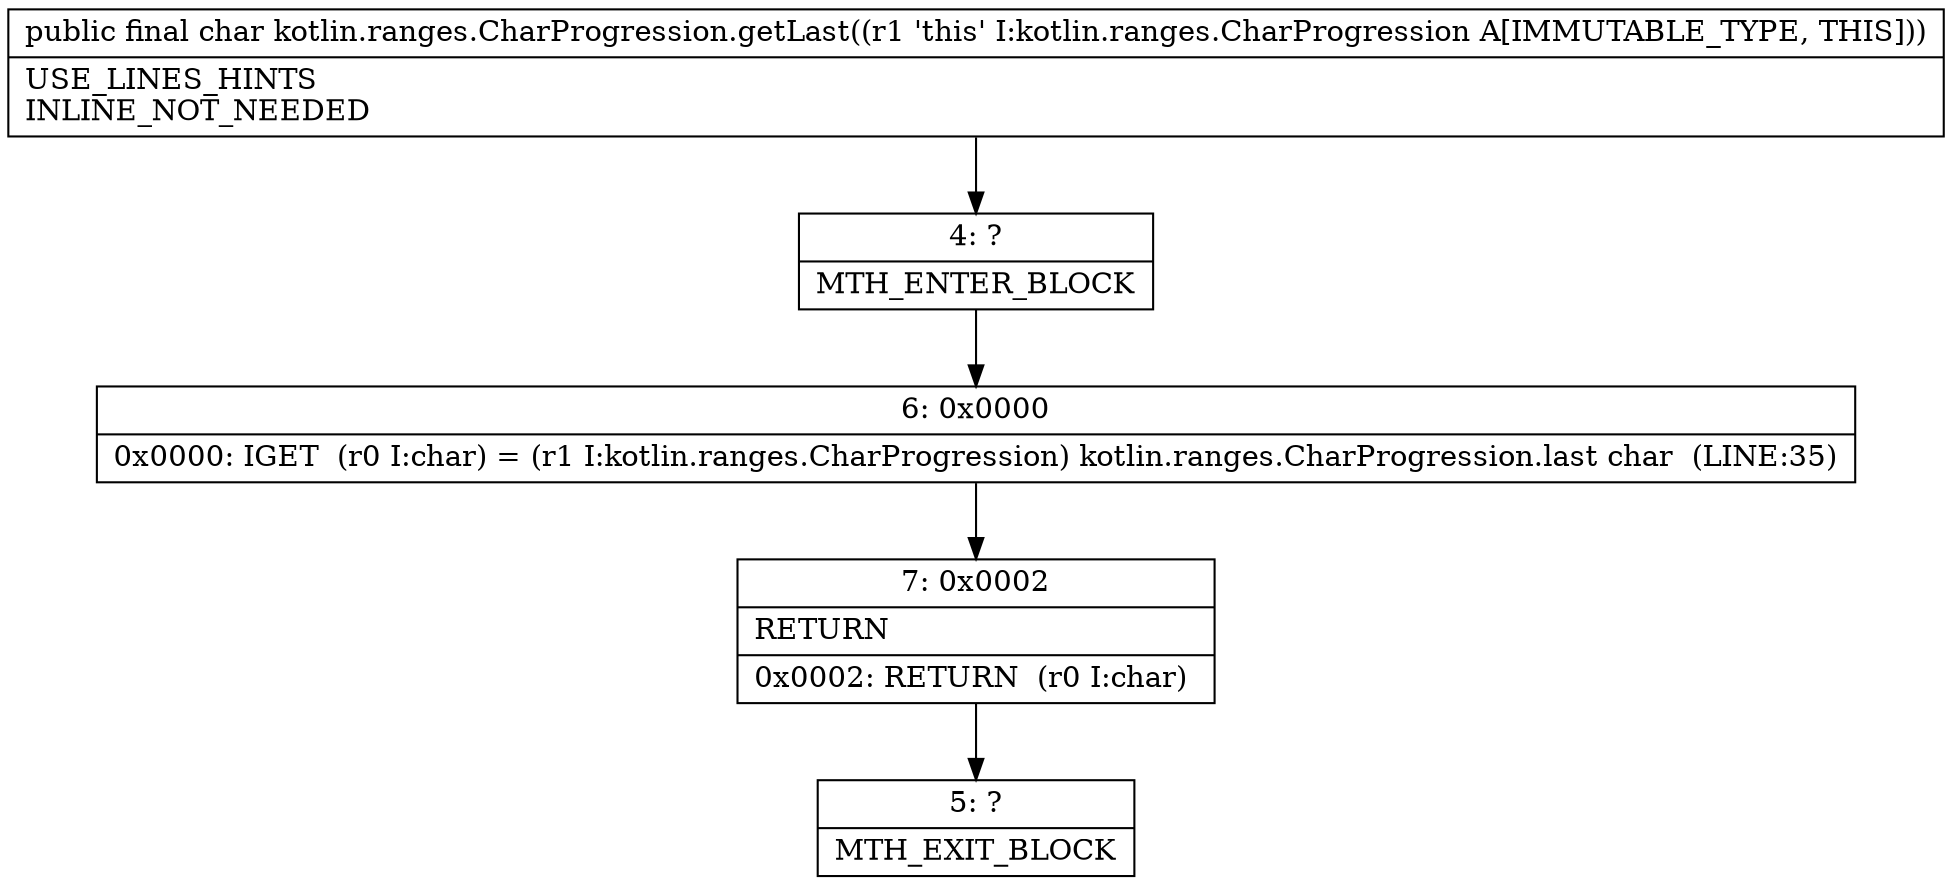 digraph "CFG forkotlin.ranges.CharProgression.getLast()C" {
Node_4 [shape=record,label="{4\:\ ?|MTH_ENTER_BLOCK\l}"];
Node_6 [shape=record,label="{6\:\ 0x0000|0x0000: IGET  (r0 I:char) = (r1 I:kotlin.ranges.CharProgression) kotlin.ranges.CharProgression.last char  (LINE:35)\l}"];
Node_7 [shape=record,label="{7\:\ 0x0002|RETURN\l|0x0002: RETURN  (r0 I:char) \l}"];
Node_5 [shape=record,label="{5\:\ ?|MTH_EXIT_BLOCK\l}"];
MethodNode[shape=record,label="{public final char kotlin.ranges.CharProgression.getLast((r1 'this' I:kotlin.ranges.CharProgression A[IMMUTABLE_TYPE, THIS]))  | USE_LINES_HINTS\lINLINE_NOT_NEEDED\l}"];
MethodNode -> Node_4;Node_4 -> Node_6;
Node_6 -> Node_7;
Node_7 -> Node_5;
}

